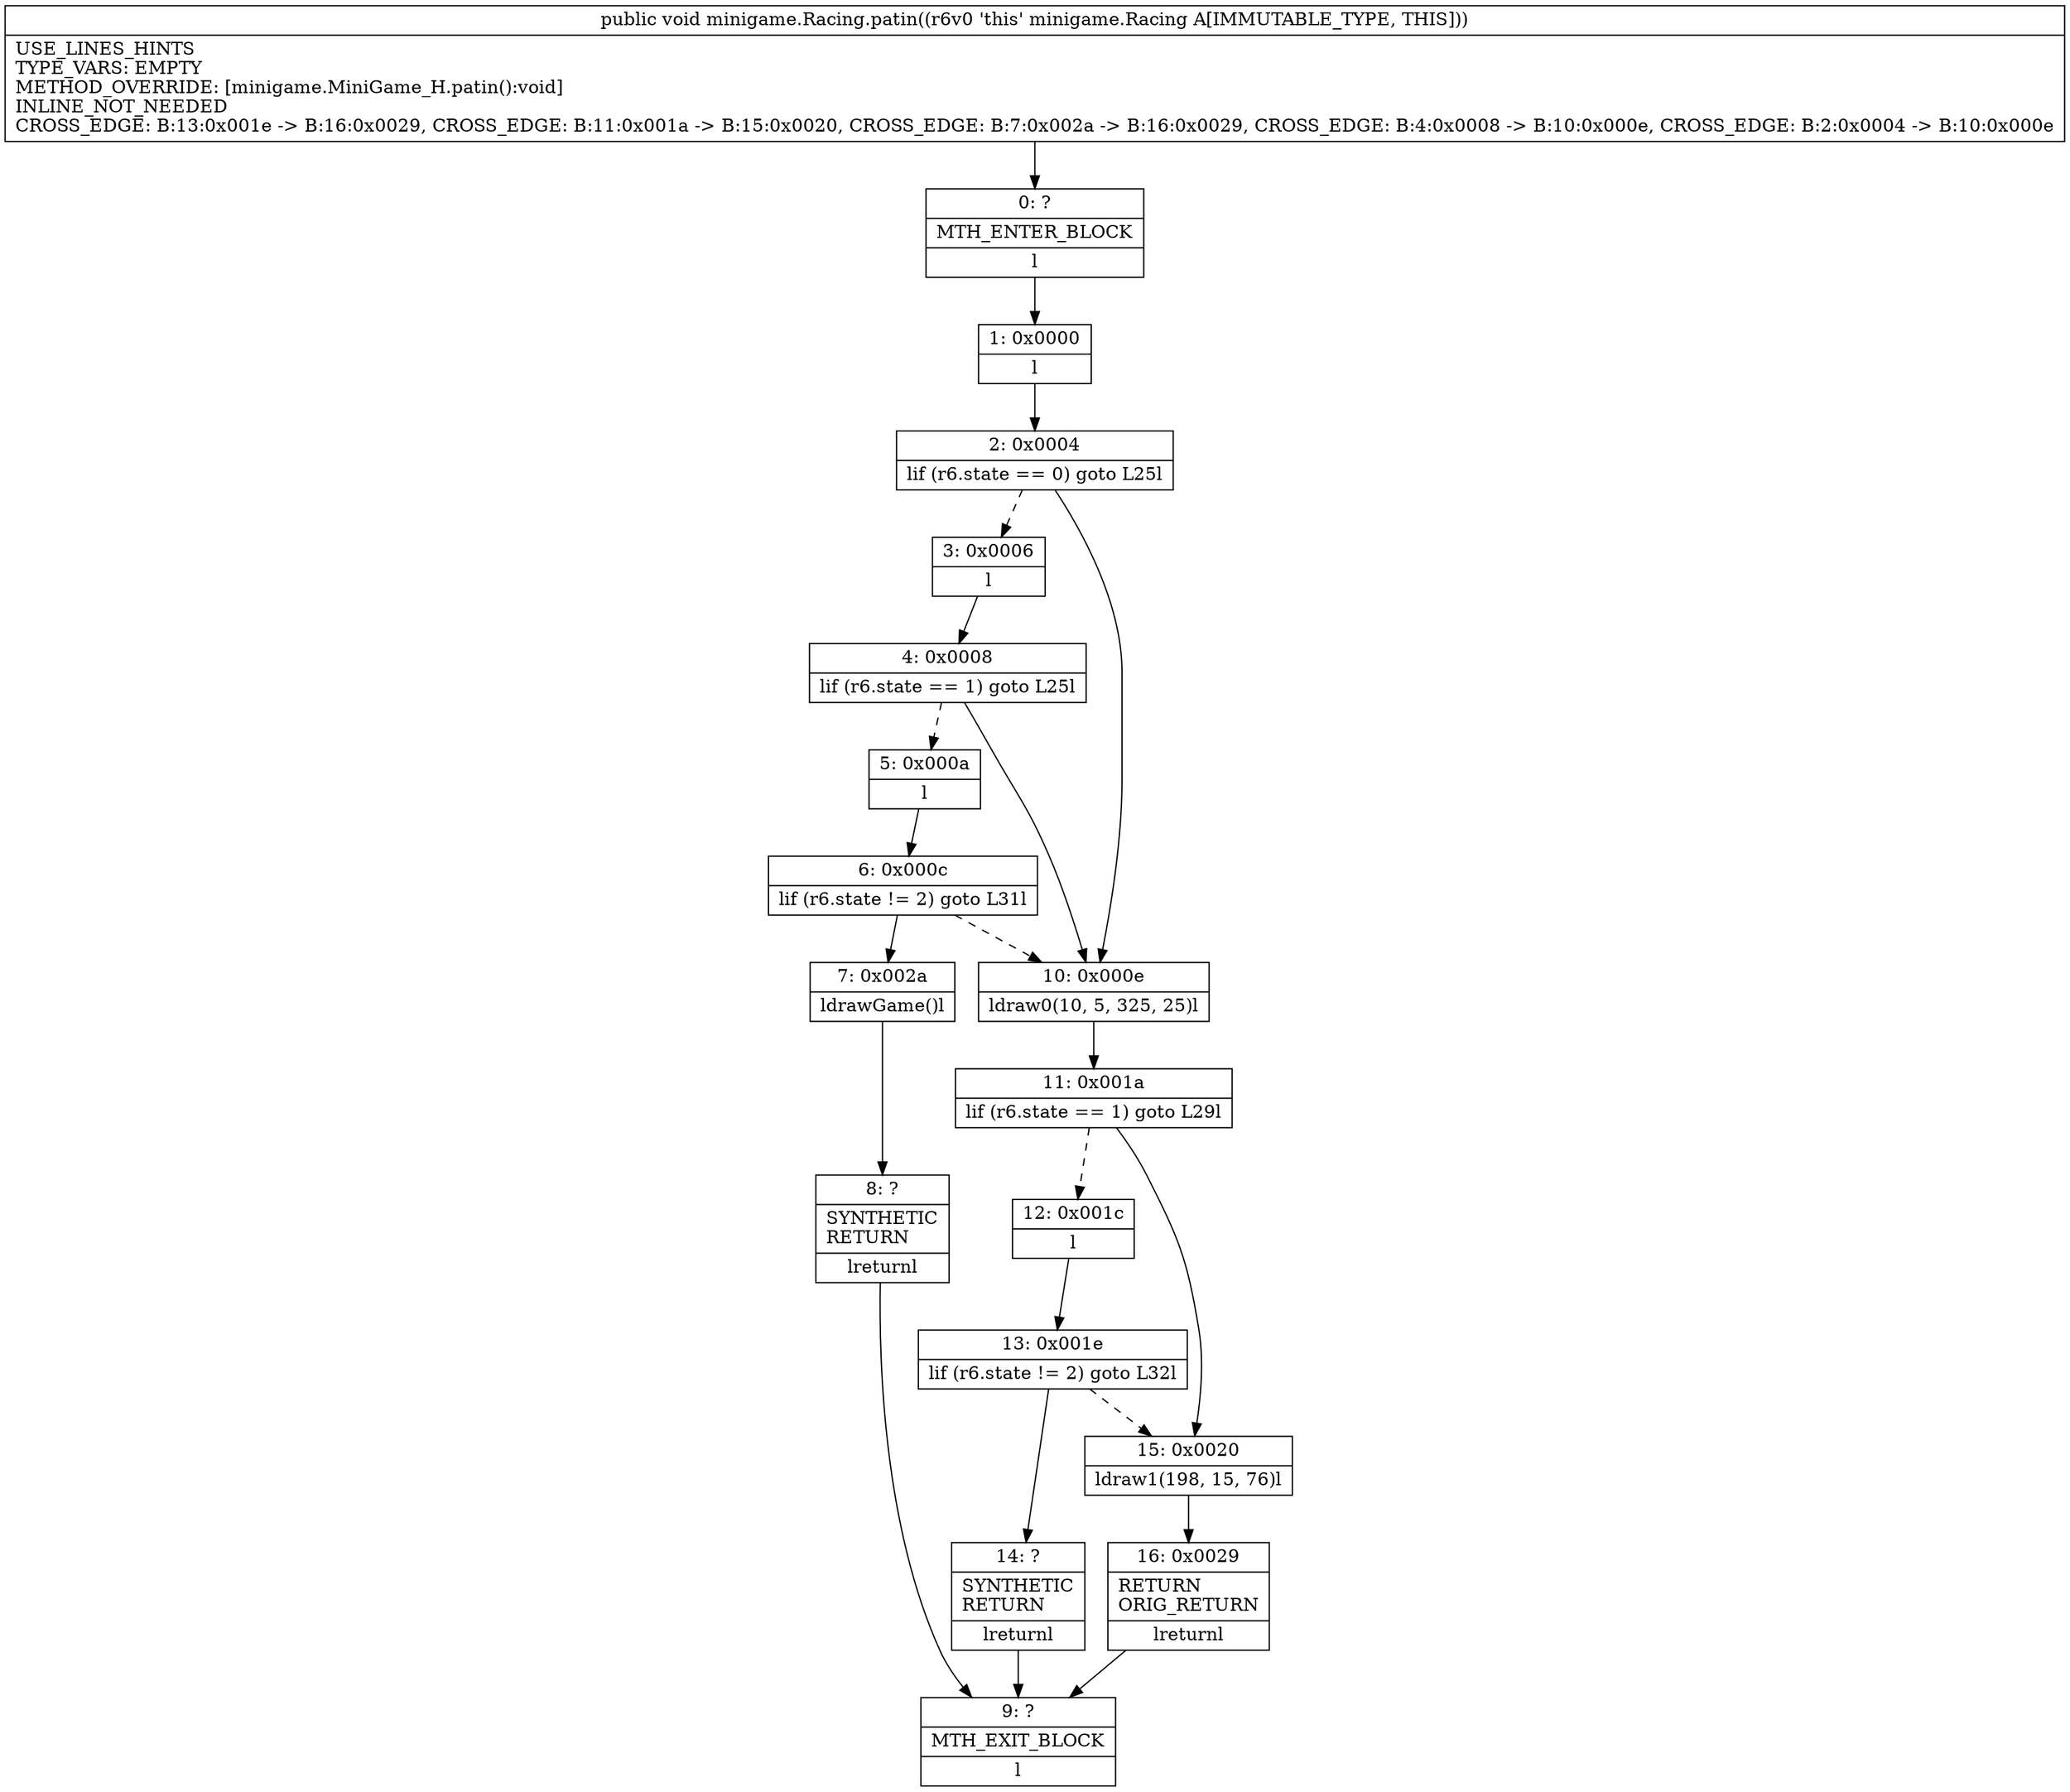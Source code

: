 digraph "CFG forminigame.Racing.patin()V" {
Node_0 [shape=record,label="{0\:\ ?|MTH_ENTER_BLOCK\l|l}"];
Node_1 [shape=record,label="{1\:\ 0x0000|l}"];
Node_2 [shape=record,label="{2\:\ 0x0004|lif (r6.state == 0) goto L25l}"];
Node_3 [shape=record,label="{3\:\ 0x0006|l}"];
Node_4 [shape=record,label="{4\:\ 0x0008|lif (r6.state == 1) goto L25l}"];
Node_5 [shape=record,label="{5\:\ 0x000a|l}"];
Node_6 [shape=record,label="{6\:\ 0x000c|lif (r6.state != 2) goto L31l}"];
Node_7 [shape=record,label="{7\:\ 0x002a|ldrawGame()l}"];
Node_8 [shape=record,label="{8\:\ ?|SYNTHETIC\lRETURN\l|lreturnl}"];
Node_9 [shape=record,label="{9\:\ ?|MTH_EXIT_BLOCK\l|l}"];
Node_10 [shape=record,label="{10\:\ 0x000e|ldraw0(10, 5, 325, 25)l}"];
Node_11 [shape=record,label="{11\:\ 0x001a|lif (r6.state == 1) goto L29l}"];
Node_12 [shape=record,label="{12\:\ 0x001c|l}"];
Node_13 [shape=record,label="{13\:\ 0x001e|lif (r6.state != 2) goto L32l}"];
Node_14 [shape=record,label="{14\:\ ?|SYNTHETIC\lRETURN\l|lreturnl}"];
Node_15 [shape=record,label="{15\:\ 0x0020|ldraw1(198, 15, 76)l}"];
Node_16 [shape=record,label="{16\:\ 0x0029|RETURN\lORIG_RETURN\l|lreturnl}"];
MethodNode[shape=record,label="{public void minigame.Racing.patin((r6v0 'this' minigame.Racing A[IMMUTABLE_TYPE, THIS]))  | USE_LINES_HINTS\lTYPE_VARS: EMPTY\lMETHOD_OVERRIDE: [minigame.MiniGame_H.patin():void]\lINLINE_NOT_NEEDED\lCROSS_EDGE: B:13:0x001e \-\> B:16:0x0029, CROSS_EDGE: B:11:0x001a \-\> B:15:0x0020, CROSS_EDGE: B:7:0x002a \-\> B:16:0x0029, CROSS_EDGE: B:4:0x0008 \-\> B:10:0x000e, CROSS_EDGE: B:2:0x0004 \-\> B:10:0x000e\l}"];
MethodNode -> Node_0;
Node_0 -> Node_1;
Node_1 -> Node_2;
Node_2 -> Node_3[style=dashed];
Node_2 -> Node_10;
Node_3 -> Node_4;
Node_4 -> Node_5[style=dashed];
Node_4 -> Node_10;
Node_5 -> Node_6;
Node_6 -> Node_10[style=dashed];
Node_6 -> Node_7;
Node_7 -> Node_8;
Node_8 -> Node_9;
Node_10 -> Node_11;
Node_11 -> Node_12[style=dashed];
Node_11 -> Node_15;
Node_12 -> Node_13;
Node_13 -> Node_15[style=dashed];
Node_13 -> Node_14;
Node_14 -> Node_9;
Node_15 -> Node_16;
Node_16 -> Node_9;
}

